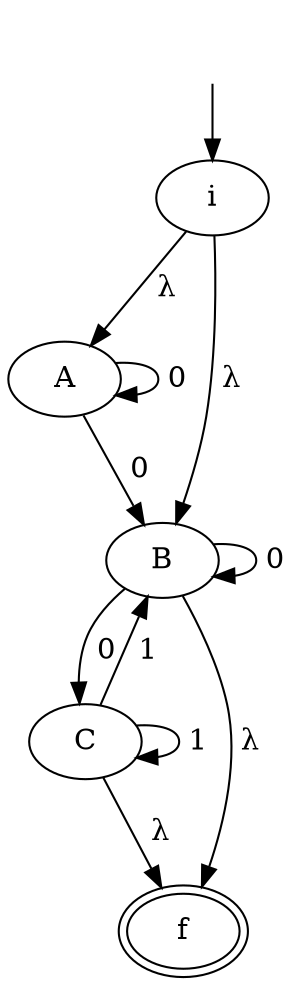 digraph "AFER" {
    _nil0 [style="invis"]
    _nil0 -> i [label=""]
    i -> A [label=" λ"]
    i -> B [label=" λ"]
    A -> A [label=" 0"]
    A -> B [label=" 0"]
    B -> B [label=" 0"]
    B -> C [label=" 0"]
    B -> f [label=" λ"]
    C -> B [label=" 1"]
    C -> C [label=" 1"]
    C -> f [label=" λ"]
    f [peripheries=2]
}
